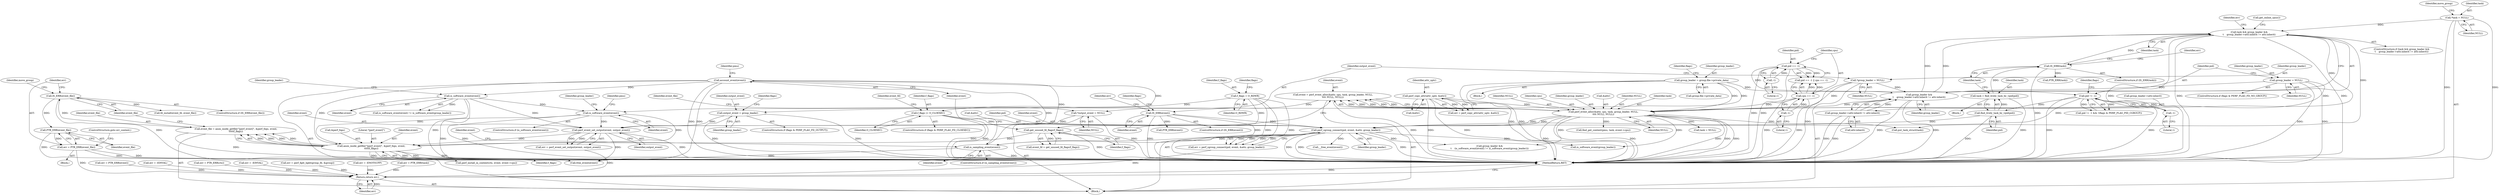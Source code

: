 digraph "0_linux_f63a8daa5812afef4f06c962351687e1ff9ccb2b@pointer" {
"1000532" [label="(Call,PTR_ERR(event_file))"];
"1000527" [label="(Call,IS_ERR(event_file))"];
"1000518" [label="(Call,event_file = anon_inode_getfile(\"[perf_event]\", &perf_fops, event,\n\t\t\t\t\tf_flags))"];
"1000520" [label="(Call,anon_inode_getfile(\"[perf_event]\", &perf_fops, event,\n\t\t\t\t\tf_flags))"];
"1000388" [label="(Call,account_event(event))"];
"1000371" [label="(Call,is_sampling_event(event))"];
"1000343" [label="(Call,IS_ERR(event))"];
"1000331" [label="(Call,event = perf_event_alloc(&attr, cpu, task, group_leader, NULL,\n\t\t\t\t NULL, NULL))"];
"1000333" [label="(Call,perf_event_alloc(&attr, cpu, task, group_leader, NULL,\n\t\t\t\t NULL, NULL))"];
"1000174" [label="(Call,perf_copy_attr(attr_uptr, &attr))"];
"1000226" [label="(Call,cpu == -1)"];
"1000228" [label="(Call,-1)"];
"1000311" [label="(Call,task && group_leader &&\n\t    group_leader->attr.inherit != attr.inherit)"];
"1000302" [label="(Call,IS_ERR(task))"];
"1000297" [label="(Call,task = find_lively_task_by_vpid(pid))"];
"1000299" [label="(Call,find_lively_task_by_vpid(pid))"];
"1000288" [label="(Call,pid != -1)"];
"1000222" [label="(Call,pid == -1)"];
"1000224" [label="(Call,-1)"];
"1000290" [label="(Call,-1)"];
"1000151" [label="(Call,*task = NULL)"];
"1000313" [label="(Call,group_leader &&\n\t    group_leader->attr.inherit != attr.inherit)"];
"1000283" [label="(Call,group_leader = NULL)"];
"1000131" [label="(Call,*group_leader = NULL)"];
"1000265" [label="(Call,group_leader = group.file->private_data)"];
"1000315" [label="(Call,group_leader->attr.inherit != attr.inherit)"];
"1000358" [label="(Call,perf_cgroup_connect(pid, event, &attr, group_leader))"];
"1000512" [label="(Call,perf_event_set_output(event, output_event))"];
"1000399" [label="(Call,is_software_event(event))"];
"1000405" [label="(Call,is_software_event(event))"];
"1000135" [label="(Call,*output_event = NULL)"];
"1000276" [label="(Call,output_event = group_leader)"];
"1000242" [label="(Call,get_unused_fd_flags(f_flags))"];
"1000237" [label="(Call,f_flags |= O_CLOEXEC)"];
"1000162" [label="(Call,f_flags = O_RDWR)"];
"1000530" [label="(Call,err = PTR_ERR(event_file))"];
"1000677" [label="(Return,return err;)"];
"1000533" [label="(Identifier,event_file)"];
"1000174" [label="(Call,perf_copy_attr(attr_uptr, &attr))"];
"1000172" [label="(Call,err = perf_copy_attr(attr_uptr, &attr))"];
"1000265" [label="(Call,group_leader = group.file->private_data)"];
"1000339" [label="(Identifier,NULL)"];
"1000175" [label="(Identifier,attr_uptr)"];
"1000255" [label="(Block,)"];
"1000347" [label="(Identifier,err)"];
"1000307" [label="(Call,PTR_ERR(task))"];
"1000277" [label="(Identifier,output_event)"];
"1000290" [label="(Call,-1)"];
"1000346" [label="(Call,err = PTR_ERR(event))"];
"1000361" [label="(Call,&attr)"];
"1000404" [label="(ControlStructure,if (is_software_event(event)))"];
"1000406" [label="(Identifier,event)"];
"1000326" [label="(Identifier,err)"];
"1000353" [label="(Identifier,flags)"];
"1000151" [label="(Call,*task = NULL)"];
"1000287" [label="(Call,pid != -1 && !(flags & PERF_FLAG_PID_CGROUP))"];
"1000651" [label="(Call,fd_install(event_fd, event_file))"];
"1000239" [label="(Identifier,O_CLOEXEC)"];
"1000530" [label="(Call,err = PTR_ERR(event_file))"];
"1000371" [label="(Call,is_sampling_event(event))"];
"1000224" [label="(Call,-1)"];
"1000176" [label="(Call,&attr)"];
"1000306" [label="(Identifier,err)"];
"1000343" [label="(Call,IS_ERR(event))"];
"1000359" [label="(Identifier,pid)"];
"1000267" [label="(Call,group.file->private_data)"];
"1000145" [label="(Identifier,event_file)"];
"1000367" [label="(Call,__free_event(event))"];
"1000341" [label="(Identifier,NULL)"];
"1000391" [label="(Identifier,pmu)"];
"1000274" [label="(Identifier,flags)"];
"1000296" [label="(Block,)"];
"1000336" [label="(Identifier,cpu)"];
"1000243" [label="(Identifier,f_flags)"];
"1000360" [label="(Identifier,event)"];
"1000158" [label="(Identifier,move_group)"];
"1000313" [label="(Call,group_leader &&\n\t    group_leader->attr.inherit != attr.inherit)"];
"1000512" [label="(Call,perf_event_set_output(event, output_event))"];
"1000400" [label="(Identifier,event)"];
"1000526" [label="(ControlStructure,if (IS_ERR(event_file)))"];
"1000388" [label="(Call,account_event(event))"];
"1000281" [label="(Identifier,flags)"];
"1000522" [label="(Call,&perf_fops)"];
"1000678" [label="(Identifier,err)"];
"1000279" [label="(ControlStructure,if (flags & PERF_FLAG_FD_NO_GROUP))"];
"1000240" [label="(Call,event_fd = get_unused_fd_flags(f_flags))"];
"1000285" [label="(Identifier,NULL)"];
"1000312" [label="(Identifier,task)"];
"1000278" [label="(Identifier,group_leader)"];
"1000518" [label="(Call,event_file = anon_inode_getfile(\"[perf_event]\", &perf_fops, event,\n\t\t\t\t\tf_flags))"];
"1000536" [label="(Identifier,move_group)"];
"1000363" [label="(Identifier,group_leader)"];
"1000162" [label="(Call,f_flags = O_RDWR)"];
"1000519" [label="(Identifier,event_file)"];
"1000597" [label="(Call,perf_install_in_context(ctx, event, event->cpu))"];
"1000520" [label="(Call,anon_inode_getfile(\"[perf_event]\", &perf_fops, event,\n\t\t\t\t\tf_flags))"];
"1000137" [label="(Identifier,NULL)"];
"1000237" [label="(Call,f_flags |= O_CLOEXEC)"];
"1000223" [label="(Identifier,pid)"];
"1000396" [label="(Call,group_leader &&\n\t    (is_software_event(event) != is_software_event(group_leader)))"];
"1000229" [label="(Literal,1)"];
"1000455" [label="(Call,err = -EINVAL)"];
"1000303" [label="(Identifier,task)"];
"1000276" [label="(Call,output_event = group_leader)"];
"1000272" [label="(ControlStructure,if (flags & PERF_FLAG_FD_OUTPUT))"];
"1000356" [label="(Call,err = perf_cgroup_connect(pid, event, &attr, group_leader))"];
"1000344" [label="(Identifier,event)"];
"1000402" [label="(Identifier,group_leader)"];
"1000302" [label="(Call,IS_ERR(task))"];
"1000315" [label="(Call,group_leader->attr.inherit != attr.inherit)"];
"1000221" [label="(Call,pid == -1 || cpu == -1)"];
"1000338" [label="(Identifier,group_leader)"];
"1000289" [label="(Identifier,pid)"];
"1000332" [label="(Identifier,event)"];
"1000532" [label="(Call,PTR_ERR(event_file))"];
"1000449" [label="(Call,task = NULL)"];
"1000677" [label="(Return,return err;)"];
"1000529" [label="(Block,)"];
"1000222" [label="(Call,pid == -1)"];
"1000669" [label="(Call,put_task_struct(task))"];
"1000514" [label="(Identifier,output_event)"];
"1000429" [label="(Call,find_get_context(pmu, task, event->cpu))"];
"1000378" [label="(Identifier,event)"];
"1000316" [label="(Call,group_leader->attr.inherit)"];
"1000241" [label="(Identifier,event_fd)"];
"1000233" [label="(ControlStructure,if (flags & PERF_FLAG_FD_CLOEXEC))"];
"1000135" [label="(Call,*output_event = NULL)"];
"1000405" [label="(Call,is_software_event(event))"];
"1000133" [label="(Identifier,NULL)"];
"1000288" [label="(Call,pid != -1)"];
"1000299" [label="(Call,find_lively_task_by_vpid(pid))"];
"1000331" [label="(Call,event = perf_event_alloc(&attr, cpu, task, group_leader, NULL,\n\t\t\t\t NULL, NULL))"];
"1000330" [label="(Call,get_online_cpus())"];
"1000297" [label="(Call,task = find_lively_task_by_vpid(pid))"];
"1000294" [label="(Identifier,flags)"];
"1000439" [label="(Call,err = PTR_ERR(ctx))"];
"1000132" [label="(Identifier,group_leader)"];
"1000131" [label="(Call,*group_leader = NULL)"];
"1000225" [label="(Literal,1)"];
"1000298" [label="(Identifier,task)"];
"1000525" [label="(Identifier,f_flags)"];
"1000325" [label="(Call,err = -EINVAL)"];
"1000163" [label="(Identifier,f_flags)"];
"1000334" [label="(Call,&attr)"];
"1000311" [label="(Call,task && group_leader &&\n\t    group_leader->attr.inherit != attr.inherit)"];
"1000662" [label="(Call,free_event(event))"];
"1000227" [label="(Identifier,cpu)"];
"1000291" [label="(Literal,1)"];
"1000679" [label="(MethodReturn,RET)"];
"1000401" [label="(Call,is_software_event(group_leader))"];
"1000527" [label="(Call,IS_ERR(event_file))"];
"1000333" [label="(Call,perf_event_alloc(&attr, cpu, task, group_leader, NULL,\n\t\t\t\t NULL, NULL))"];
"1000398" [label="(Call,is_software_event(event) != is_software_event(group_leader))"];
"1000256" [label="(Call,err = perf_fget_light(group_fd, &group))"];
"1000372" [label="(Identifier,event)"];
"1000417" [label="(Identifier,group_leader)"];
"1000531" [label="(Identifier,err)"];
"1000370" [label="(ControlStructure,if (is_sampling_event(event)))"];
"1000238" [label="(Identifier,f_flags)"];
"1000383" [label="(Call,err = -ENOTSUPP)"];
"1000226" [label="(Call,cpu == -1)"];
"1000348" [label="(Call,PTR_ERR(event))"];
"1000340" [label="(Identifier,NULL)"];
"1000314" [label="(Identifier,group_leader)"];
"1000310" [label="(ControlStructure,if (task && group_leader &&\n\t    group_leader->attr.inherit != attr.inherit))"];
"1000513" [label="(Identifier,event)"];
"1000283" [label="(Call,group_leader = NULL)"];
"1000242" [label="(Call,get_unused_fd_flags(f_flags))"];
"1000521" [label="(Literal,\"[perf_event]\")"];
"1000284" [label="(Identifier,group_leader)"];
"1000399" [label="(Call,is_software_event(event))"];
"1000301" [label="(ControlStructure,if (IS_ERR(task)))"];
"1000337" [label="(Identifier,task)"];
"1000152" [label="(Identifier,task)"];
"1000153" [label="(Identifier,NULL)"];
"1000524" [label="(Identifier,event)"];
"1000409" [label="(Identifier,pmu)"];
"1000358" [label="(Call,perf_cgroup_connect(pid, event, &attr, group_leader))"];
"1000136" [label="(Identifier,output_event)"];
"1000164" [label="(Identifier,O_RDWR)"];
"1000300" [label="(Identifier,pid)"];
"1000129" [label="(Block,)"];
"1000305" [label="(Call,err = PTR_ERR(task))"];
"1000321" [label="(Call,attr.inherit)"];
"1000534" [label="(ControlStructure,goto err_context;)"];
"1000389" [label="(Identifier,event)"];
"1000510" [label="(Call,err = perf_event_set_output(event, output_event))"];
"1000528" [label="(Identifier,event_file)"];
"1000342" [label="(ControlStructure,if (IS_ERR(event)))"];
"1000167" [label="(Identifier,flags)"];
"1000228" [label="(Call,-1)"];
"1000266" [label="(Identifier,group_leader)"];
"1000532" -> "1000530"  [label="AST: "];
"1000532" -> "1000533"  [label="CFG: "];
"1000533" -> "1000532"  [label="AST: "];
"1000530" -> "1000532"  [label="CFG: "];
"1000532" -> "1000679"  [label="DDG: "];
"1000532" -> "1000530"  [label="DDG: "];
"1000527" -> "1000532"  [label="DDG: "];
"1000527" -> "1000526"  [label="AST: "];
"1000527" -> "1000528"  [label="CFG: "];
"1000528" -> "1000527"  [label="AST: "];
"1000531" -> "1000527"  [label="CFG: "];
"1000536" -> "1000527"  [label="CFG: "];
"1000527" -> "1000679"  [label="DDG: "];
"1000518" -> "1000527"  [label="DDG: "];
"1000527" -> "1000651"  [label="DDG: "];
"1000518" -> "1000129"  [label="AST: "];
"1000518" -> "1000520"  [label="CFG: "];
"1000519" -> "1000518"  [label="AST: "];
"1000520" -> "1000518"  [label="AST: "];
"1000528" -> "1000518"  [label="CFG: "];
"1000518" -> "1000679"  [label="DDG: "];
"1000520" -> "1000518"  [label="DDG: "];
"1000520" -> "1000518"  [label="DDG: "];
"1000520" -> "1000518"  [label="DDG: "];
"1000520" -> "1000518"  [label="DDG: "];
"1000520" -> "1000525"  [label="CFG: "];
"1000521" -> "1000520"  [label="AST: "];
"1000522" -> "1000520"  [label="AST: "];
"1000524" -> "1000520"  [label="AST: "];
"1000525" -> "1000520"  [label="AST: "];
"1000520" -> "1000679"  [label="DDG: "];
"1000520" -> "1000679"  [label="DDG: "];
"1000388" -> "1000520"  [label="DDG: "];
"1000512" -> "1000520"  [label="DDG: "];
"1000399" -> "1000520"  [label="DDG: "];
"1000405" -> "1000520"  [label="DDG: "];
"1000242" -> "1000520"  [label="DDG: "];
"1000520" -> "1000597"  [label="DDG: "];
"1000520" -> "1000662"  [label="DDG: "];
"1000388" -> "1000129"  [label="AST: "];
"1000388" -> "1000389"  [label="CFG: "];
"1000389" -> "1000388"  [label="AST: "];
"1000391" -> "1000388"  [label="CFG: "];
"1000388" -> "1000679"  [label="DDG: "];
"1000371" -> "1000388"  [label="DDG: "];
"1000388" -> "1000399"  [label="DDG: "];
"1000388" -> "1000405"  [label="DDG: "];
"1000388" -> "1000512"  [label="DDG: "];
"1000388" -> "1000662"  [label="DDG: "];
"1000371" -> "1000370"  [label="AST: "];
"1000371" -> "1000372"  [label="CFG: "];
"1000372" -> "1000371"  [label="AST: "];
"1000378" -> "1000371"  [label="CFG: "];
"1000389" -> "1000371"  [label="CFG: "];
"1000371" -> "1000679"  [label="DDG: "];
"1000343" -> "1000371"  [label="DDG: "];
"1000358" -> "1000371"  [label="DDG: "];
"1000371" -> "1000662"  [label="DDG: "];
"1000343" -> "1000342"  [label="AST: "];
"1000343" -> "1000344"  [label="CFG: "];
"1000344" -> "1000343"  [label="AST: "];
"1000347" -> "1000343"  [label="CFG: "];
"1000353" -> "1000343"  [label="CFG: "];
"1000343" -> "1000679"  [label="DDG: "];
"1000331" -> "1000343"  [label="DDG: "];
"1000343" -> "1000348"  [label="DDG: "];
"1000343" -> "1000358"  [label="DDG: "];
"1000331" -> "1000129"  [label="AST: "];
"1000331" -> "1000333"  [label="CFG: "];
"1000332" -> "1000331"  [label="AST: "];
"1000333" -> "1000331"  [label="AST: "];
"1000344" -> "1000331"  [label="CFG: "];
"1000331" -> "1000679"  [label="DDG: "];
"1000333" -> "1000331"  [label="DDG: "];
"1000333" -> "1000331"  [label="DDG: "];
"1000333" -> "1000331"  [label="DDG: "];
"1000333" -> "1000331"  [label="DDG: "];
"1000333" -> "1000331"  [label="DDG: "];
"1000333" -> "1000341"  [label="CFG: "];
"1000334" -> "1000333"  [label="AST: "];
"1000336" -> "1000333"  [label="AST: "];
"1000337" -> "1000333"  [label="AST: "];
"1000338" -> "1000333"  [label="AST: "];
"1000339" -> "1000333"  [label="AST: "];
"1000340" -> "1000333"  [label="AST: "];
"1000341" -> "1000333"  [label="AST: "];
"1000333" -> "1000679"  [label="DDG: "];
"1000333" -> "1000679"  [label="DDG: "];
"1000333" -> "1000679"  [label="DDG: "];
"1000333" -> "1000679"  [label="DDG: "];
"1000333" -> "1000679"  [label="DDG: "];
"1000174" -> "1000333"  [label="DDG: "];
"1000226" -> "1000333"  [label="DDG: "];
"1000311" -> "1000333"  [label="DDG: "];
"1000283" -> "1000333"  [label="DDG: "];
"1000131" -> "1000333"  [label="DDG: "];
"1000265" -> "1000333"  [label="DDG: "];
"1000313" -> "1000333"  [label="DDG: "];
"1000333" -> "1000358"  [label="DDG: "];
"1000333" -> "1000358"  [label="DDG: "];
"1000333" -> "1000396"  [label="DDG: "];
"1000333" -> "1000401"  [label="DDG: "];
"1000333" -> "1000429"  [label="DDG: "];
"1000333" -> "1000449"  [label="DDG: "];
"1000333" -> "1000669"  [label="DDG: "];
"1000174" -> "1000172"  [label="AST: "];
"1000174" -> "1000176"  [label="CFG: "];
"1000175" -> "1000174"  [label="AST: "];
"1000176" -> "1000174"  [label="AST: "];
"1000172" -> "1000174"  [label="CFG: "];
"1000174" -> "1000679"  [label="DDG: "];
"1000174" -> "1000679"  [label="DDG: "];
"1000174" -> "1000172"  [label="DDG: "];
"1000174" -> "1000172"  [label="DDG: "];
"1000226" -> "1000221"  [label="AST: "];
"1000226" -> "1000228"  [label="CFG: "];
"1000227" -> "1000226"  [label="AST: "];
"1000228" -> "1000226"  [label="AST: "];
"1000221" -> "1000226"  [label="CFG: "];
"1000226" -> "1000679"  [label="DDG: "];
"1000226" -> "1000679"  [label="DDG: "];
"1000226" -> "1000221"  [label="DDG: "];
"1000226" -> "1000221"  [label="DDG: "];
"1000228" -> "1000226"  [label="DDG: "];
"1000228" -> "1000229"  [label="CFG: "];
"1000229" -> "1000228"  [label="AST: "];
"1000311" -> "1000310"  [label="AST: "];
"1000311" -> "1000312"  [label="CFG: "];
"1000311" -> "1000313"  [label="CFG: "];
"1000312" -> "1000311"  [label="AST: "];
"1000313" -> "1000311"  [label="AST: "];
"1000326" -> "1000311"  [label="CFG: "];
"1000330" -> "1000311"  [label="CFG: "];
"1000311" -> "1000679"  [label="DDG: "];
"1000311" -> "1000679"  [label="DDG: "];
"1000311" -> "1000679"  [label="DDG: "];
"1000302" -> "1000311"  [label="DDG: "];
"1000151" -> "1000311"  [label="DDG: "];
"1000313" -> "1000311"  [label="DDG: "];
"1000313" -> "1000311"  [label="DDG: "];
"1000311" -> "1000669"  [label="DDG: "];
"1000302" -> "1000301"  [label="AST: "];
"1000302" -> "1000303"  [label="CFG: "];
"1000303" -> "1000302"  [label="AST: "];
"1000306" -> "1000302"  [label="CFG: "];
"1000312" -> "1000302"  [label="CFG: "];
"1000302" -> "1000679"  [label="DDG: "];
"1000297" -> "1000302"  [label="DDG: "];
"1000302" -> "1000307"  [label="DDG: "];
"1000297" -> "1000296"  [label="AST: "];
"1000297" -> "1000299"  [label="CFG: "];
"1000298" -> "1000297"  [label="AST: "];
"1000299" -> "1000297"  [label="AST: "];
"1000303" -> "1000297"  [label="CFG: "];
"1000297" -> "1000679"  [label="DDG: "];
"1000299" -> "1000297"  [label="DDG: "];
"1000299" -> "1000300"  [label="CFG: "];
"1000300" -> "1000299"  [label="AST: "];
"1000299" -> "1000679"  [label="DDG: "];
"1000288" -> "1000299"  [label="DDG: "];
"1000299" -> "1000358"  [label="DDG: "];
"1000288" -> "1000287"  [label="AST: "];
"1000288" -> "1000290"  [label="CFG: "];
"1000289" -> "1000288"  [label="AST: "];
"1000290" -> "1000288"  [label="AST: "];
"1000294" -> "1000288"  [label="CFG: "];
"1000287" -> "1000288"  [label="CFG: "];
"1000288" -> "1000679"  [label="DDG: "];
"1000288" -> "1000679"  [label="DDG: "];
"1000288" -> "1000287"  [label="DDG: "];
"1000288" -> "1000287"  [label="DDG: "];
"1000222" -> "1000288"  [label="DDG: "];
"1000290" -> "1000288"  [label="DDG: "];
"1000288" -> "1000358"  [label="DDG: "];
"1000222" -> "1000221"  [label="AST: "];
"1000222" -> "1000224"  [label="CFG: "];
"1000223" -> "1000222"  [label="AST: "];
"1000224" -> "1000222"  [label="AST: "];
"1000227" -> "1000222"  [label="CFG: "];
"1000221" -> "1000222"  [label="CFG: "];
"1000222" -> "1000679"  [label="DDG: "];
"1000222" -> "1000679"  [label="DDG: "];
"1000222" -> "1000221"  [label="DDG: "];
"1000222" -> "1000221"  [label="DDG: "];
"1000224" -> "1000222"  [label="DDG: "];
"1000224" -> "1000225"  [label="CFG: "];
"1000225" -> "1000224"  [label="AST: "];
"1000290" -> "1000291"  [label="CFG: "];
"1000291" -> "1000290"  [label="AST: "];
"1000151" -> "1000129"  [label="AST: "];
"1000151" -> "1000153"  [label="CFG: "];
"1000152" -> "1000151"  [label="AST: "];
"1000153" -> "1000151"  [label="AST: "];
"1000158" -> "1000151"  [label="CFG: "];
"1000151" -> "1000679"  [label="DDG: "];
"1000151" -> "1000679"  [label="DDG: "];
"1000313" -> "1000314"  [label="CFG: "];
"1000313" -> "1000315"  [label="CFG: "];
"1000314" -> "1000313"  [label="AST: "];
"1000315" -> "1000313"  [label="AST: "];
"1000313" -> "1000679"  [label="DDG: "];
"1000313" -> "1000679"  [label="DDG: "];
"1000283" -> "1000313"  [label="DDG: "];
"1000131" -> "1000313"  [label="DDG: "];
"1000265" -> "1000313"  [label="DDG: "];
"1000315" -> "1000313"  [label="DDG: "];
"1000315" -> "1000313"  [label="DDG: "];
"1000283" -> "1000279"  [label="AST: "];
"1000283" -> "1000285"  [label="CFG: "];
"1000284" -> "1000283"  [label="AST: "];
"1000285" -> "1000283"  [label="AST: "];
"1000289" -> "1000283"  [label="CFG: "];
"1000283" -> "1000679"  [label="DDG: "];
"1000283" -> "1000679"  [label="DDG: "];
"1000131" -> "1000129"  [label="AST: "];
"1000131" -> "1000133"  [label="CFG: "];
"1000132" -> "1000131"  [label="AST: "];
"1000133" -> "1000131"  [label="AST: "];
"1000136" -> "1000131"  [label="CFG: "];
"1000131" -> "1000679"  [label="DDG: "];
"1000265" -> "1000255"  [label="AST: "];
"1000265" -> "1000267"  [label="CFG: "];
"1000266" -> "1000265"  [label="AST: "];
"1000267" -> "1000265"  [label="AST: "];
"1000274" -> "1000265"  [label="CFG: "];
"1000265" -> "1000679"  [label="DDG: "];
"1000265" -> "1000679"  [label="DDG: "];
"1000265" -> "1000276"  [label="DDG: "];
"1000315" -> "1000321"  [label="CFG: "];
"1000316" -> "1000315"  [label="AST: "];
"1000321" -> "1000315"  [label="AST: "];
"1000315" -> "1000679"  [label="DDG: "];
"1000315" -> "1000679"  [label="DDG: "];
"1000358" -> "1000356"  [label="AST: "];
"1000358" -> "1000363"  [label="CFG: "];
"1000359" -> "1000358"  [label="AST: "];
"1000360" -> "1000358"  [label="AST: "];
"1000361" -> "1000358"  [label="AST: "];
"1000363" -> "1000358"  [label="AST: "];
"1000356" -> "1000358"  [label="CFG: "];
"1000358" -> "1000679"  [label="DDG: "];
"1000358" -> "1000679"  [label="DDG: "];
"1000358" -> "1000679"  [label="DDG: "];
"1000358" -> "1000356"  [label="DDG: "];
"1000358" -> "1000356"  [label="DDG: "];
"1000358" -> "1000356"  [label="DDG: "];
"1000358" -> "1000356"  [label="DDG: "];
"1000358" -> "1000367"  [label="DDG: "];
"1000358" -> "1000396"  [label="DDG: "];
"1000358" -> "1000401"  [label="DDG: "];
"1000512" -> "1000510"  [label="AST: "];
"1000512" -> "1000514"  [label="CFG: "];
"1000513" -> "1000512"  [label="AST: "];
"1000514" -> "1000512"  [label="AST: "];
"1000510" -> "1000512"  [label="CFG: "];
"1000512" -> "1000679"  [label="DDG: "];
"1000512" -> "1000510"  [label="DDG: "];
"1000512" -> "1000510"  [label="DDG: "];
"1000399" -> "1000512"  [label="DDG: "];
"1000405" -> "1000512"  [label="DDG: "];
"1000135" -> "1000512"  [label="DDG: "];
"1000276" -> "1000512"  [label="DDG: "];
"1000512" -> "1000662"  [label="DDG: "];
"1000399" -> "1000398"  [label="AST: "];
"1000399" -> "1000400"  [label="CFG: "];
"1000400" -> "1000399"  [label="AST: "];
"1000402" -> "1000399"  [label="CFG: "];
"1000399" -> "1000398"  [label="DDG: "];
"1000399" -> "1000405"  [label="DDG: "];
"1000399" -> "1000662"  [label="DDG: "];
"1000405" -> "1000404"  [label="AST: "];
"1000405" -> "1000406"  [label="CFG: "];
"1000406" -> "1000405"  [label="AST: "];
"1000409" -> "1000405"  [label="CFG: "];
"1000417" -> "1000405"  [label="CFG: "];
"1000405" -> "1000679"  [label="DDG: "];
"1000405" -> "1000662"  [label="DDG: "];
"1000135" -> "1000129"  [label="AST: "];
"1000135" -> "1000137"  [label="CFG: "];
"1000136" -> "1000135"  [label="AST: "];
"1000137" -> "1000135"  [label="AST: "];
"1000145" -> "1000135"  [label="CFG: "];
"1000135" -> "1000679"  [label="DDG: "];
"1000276" -> "1000272"  [label="AST: "];
"1000276" -> "1000278"  [label="CFG: "];
"1000277" -> "1000276"  [label="AST: "];
"1000278" -> "1000276"  [label="AST: "];
"1000281" -> "1000276"  [label="CFG: "];
"1000276" -> "1000679"  [label="DDG: "];
"1000276" -> "1000679"  [label="DDG: "];
"1000242" -> "1000240"  [label="AST: "];
"1000242" -> "1000243"  [label="CFG: "];
"1000243" -> "1000242"  [label="AST: "];
"1000240" -> "1000242"  [label="CFG: "];
"1000242" -> "1000679"  [label="DDG: "];
"1000242" -> "1000240"  [label="DDG: "];
"1000237" -> "1000242"  [label="DDG: "];
"1000162" -> "1000242"  [label="DDG: "];
"1000237" -> "1000233"  [label="AST: "];
"1000237" -> "1000239"  [label="CFG: "];
"1000238" -> "1000237"  [label="AST: "];
"1000239" -> "1000237"  [label="AST: "];
"1000241" -> "1000237"  [label="CFG: "];
"1000237" -> "1000679"  [label="DDG: "];
"1000237" -> "1000679"  [label="DDG: "];
"1000162" -> "1000237"  [label="DDG: "];
"1000162" -> "1000129"  [label="AST: "];
"1000162" -> "1000164"  [label="CFG: "];
"1000163" -> "1000162"  [label="AST: "];
"1000164" -> "1000162"  [label="AST: "];
"1000167" -> "1000162"  [label="CFG: "];
"1000162" -> "1000679"  [label="DDG: "];
"1000162" -> "1000679"  [label="DDG: "];
"1000530" -> "1000529"  [label="AST: "];
"1000531" -> "1000530"  [label="AST: "];
"1000534" -> "1000530"  [label="CFG: "];
"1000530" -> "1000679"  [label="DDG: "];
"1000530" -> "1000679"  [label="DDG: "];
"1000530" -> "1000677"  [label="DDG: "];
"1000677" -> "1000129"  [label="AST: "];
"1000677" -> "1000678"  [label="CFG: "];
"1000678" -> "1000677"  [label="AST: "];
"1000679" -> "1000677"  [label="CFG: "];
"1000677" -> "1000679"  [label="DDG: "];
"1000678" -> "1000677"  [label="DDG: "];
"1000325" -> "1000677"  [label="DDG: "];
"1000383" -> "1000677"  [label="DDG: "];
"1000346" -> "1000677"  [label="DDG: "];
"1000305" -> "1000677"  [label="DDG: "];
"1000256" -> "1000677"  [label="DDG: "];
"1000455" -> "1000677"  [label="DDG: "];
"1000356" -> "1000677"  [label="DDG: "];
"1000439" -> "1000677"  [label="DDG: "];
"1000510" -> "1000677"  [label="DDG: "];
}
